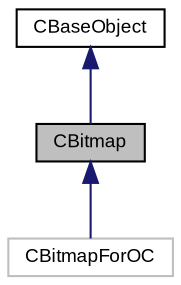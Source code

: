 digraph G
{
  bgcolor="transparent";
  edge [fontname="Arial",fontsize="9",labelfontname="Arial",labelfontsize="9"];
  node [fontname="Arial",fontsize="9",shape=record];
  Node1 [label="CBitmap",height=0.2,width=0.4,color="black", fillcolor="grey75", style="filled" fontcolor="black"];
  Node2 -> Node1 [dir=back,color="midnightblue",fontsize="9",style="solid",fontname="Arial"];
  Node2 [label="CBaseObject",height=0.2,width=0.4,color="black",URL="$class_c_base_object.html",tooltip="Base Object with reference counter."];
  Node1 -> Node3 [dir=back,color="midnightblue",fontsize="9",style="solid",fontname="Arial"];
  Node3 [label="CBitmapForOC",height=0.2,width=0.4,color="grey75"];
}
